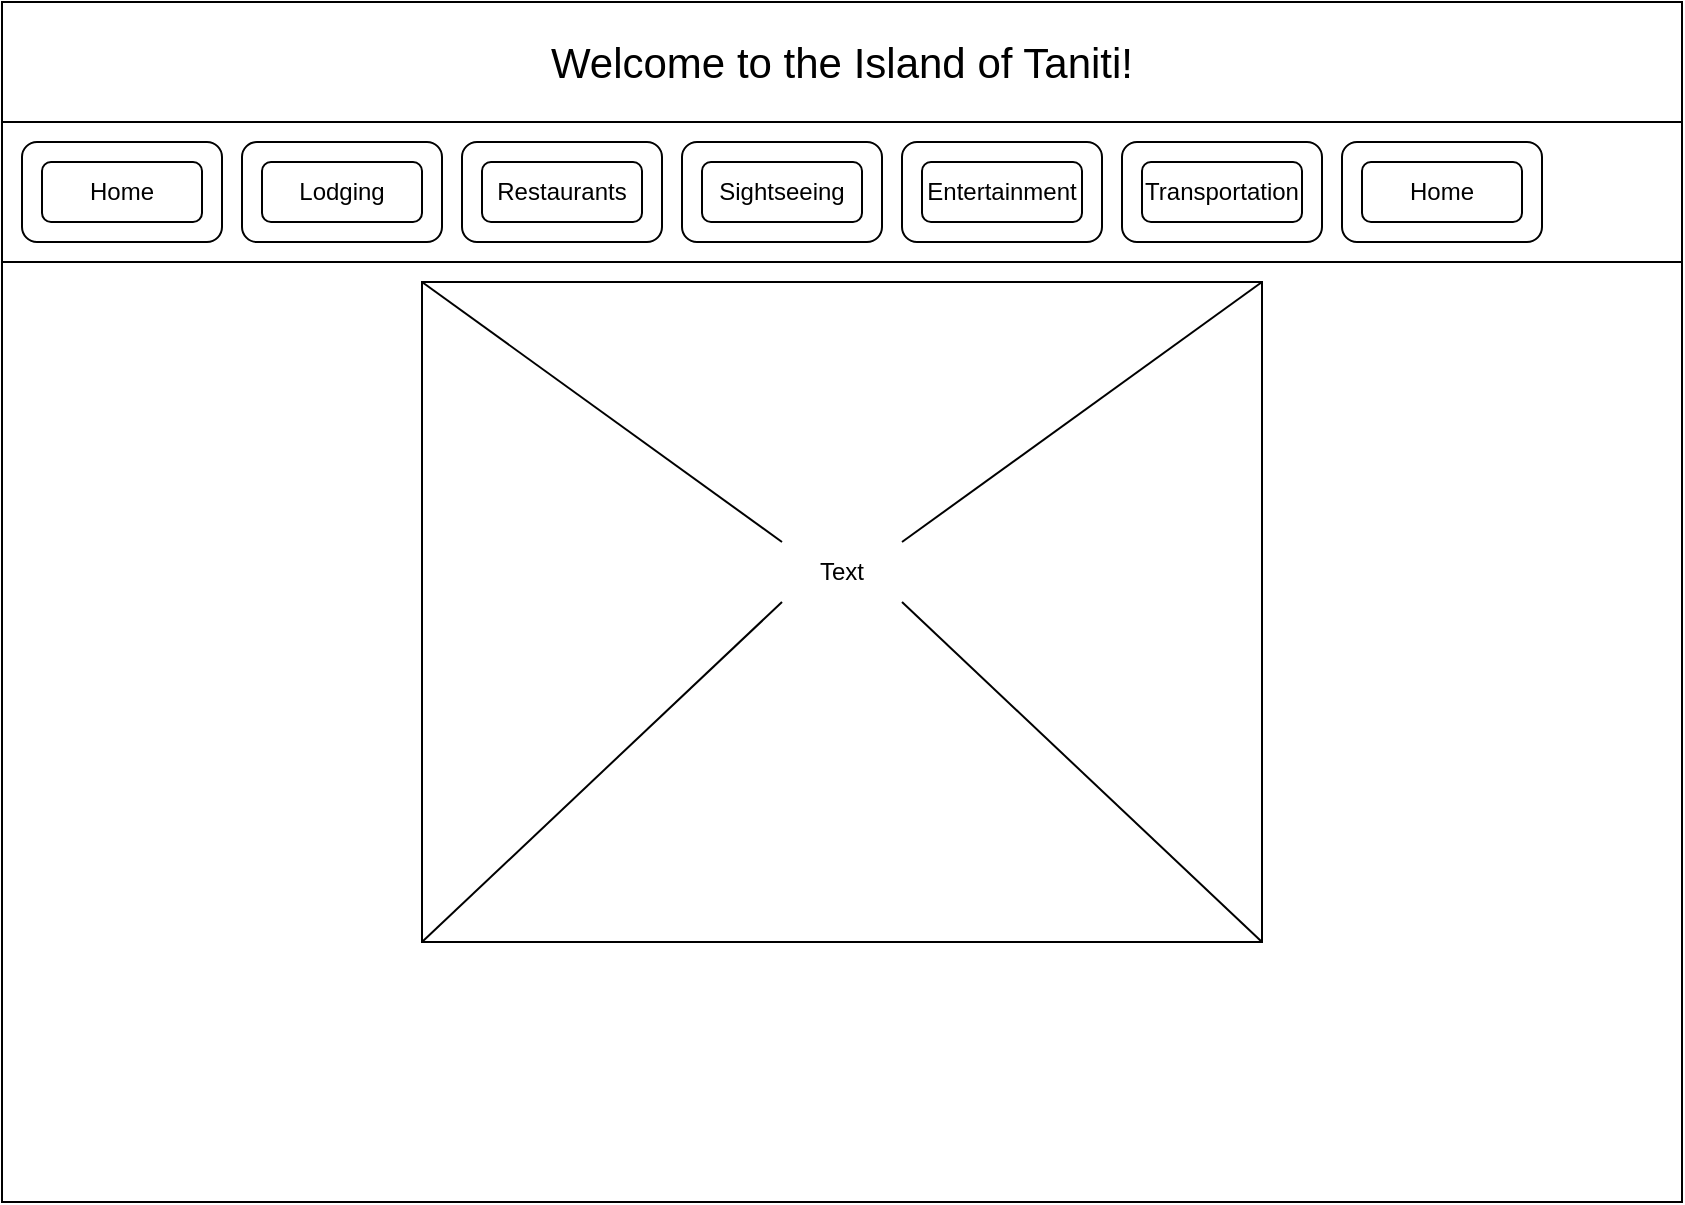 <mxfile version="24.0.1" type="github">
  <diagram name="Page-1" id="LD6ZF_pfvdNjXgWhtU-o">
    <mxGraphModel dx="1434" dy="782" grid="1" gridSize="10" guides="1" tooltips="1" connect="1" arrows="1" fold="1" page="1" pageScale="1" pageWidth="850" pageHeight="1100" math="0" shadow="0">
      <root>
        <mxCell id="0" />
        <mxCell id="1" parent="0" />
        <mxCell id="nk9R049O57t78JMHlpcZ-1" value="" style="rounded=0;whiteSpace=wrap;html=1;" vertex="1" parent="1">
          <mxGeometry y="40" width="840" height="600" as="geometry" />
        </mxCell>
        <mxCell id="nk9R049O57t78JMHlpcZ-2" value="&lt;font style=&quot;font-size: 21px;&quot;&gt;Welcome to the Island of Taniti!&lt;/font&gt;" style="rounded=0;whiteSpace=wrap;html=1;" vertex="1" parent="1">
          <mxGeometry y="40" width="840" height="60" as="geometry" />
        </mxCell>
        <mxCell id="nk9R049O57t78JMHlpcZ-3" value="" style="rounded=0;whiteSpace=wrap;html=1;" vertex="1" parent="1">
          <mxGeometry y="100" width="840" height="70" as="geometry" />
        </mxCell>
        <mxCell id="nk9R049O57t78JMHlpcZ-9" value="" style="group" vertex="1" connectable="0" parent="1">
          <mxGeometry x="10" y="110" width="100" height="50" as="geometry" />
        </mxCell>
        <mxCell id="nk9R049O57t78JMHlpcZ-8" value="" style="rounded=1;whiteSpace=wrap;html=1;" vertex="1" parent="nk9R049O57t78JMHlpcZ-9">
          <mxGeometry width="100" height="50" as="geometry" />
        </mxCell>
        <mxCell id="nk9R049O57t78JMHlpcZ-5" value="Home" style="rounded=1;whiteSpace=wrap;html=1;" vertex="1" parent="nk9R049O57t78JMHlpcZ-9">
          <mxGeometry x="10" y="10" width="80" height="30" as="geometry" />
        </mxCell>
        <mxCell id="nk9R049O57t78JMHlpcZ-10" value="" style="group" vertex="1" connectable="0" parent="1">
          <mxGeometry x="120" y="110" width="100" height="50" as="geometry" />
        </mxCell>
        <mxCell id="nk9R049O57t78JMHlpcZ-11" value="" style="rounded=1;whiteSpace=wrap;html=1;" vertex="1" parent="nk9R049O57t78JMHlpcZ-10">
          <mxGeometry width="100" height="50" as="geometry" />
        </mxCell>
        <mxCell id="nk9R049O57t78JMHlpcZ-12" value="Lodging" style="rounded=1;whiteSpace=wrap;html=1;" vertex="1" parent="nk9R049O57t78JMHlpcZ-10">
          <mxGeometry x="10" y="10" width="80" height="30" as="geometry" />
        </mxCell>
        <mxCell id="nk9R049O57t78JMHlpcZ-13" value="" style="group" vertex="1" connectable="0" parent="1">
          <mxGeometry x="230" y="110" width="100" height="50" as="geometry" />
        </mxCell>
        <mxCell id="nk9R049O57t78JMHlpcZ-14" value="" style="rounded=1;whiteSpace=wrap;html=1;" vertex="1" parent="nk9R049O57t78JMHlpcZ-13">
          <mxGeometry width="100" height="50" as="geometry" />
        </mxCell>
        <mxCell id="nk9R049O57t78JMHlpcZ-15" value="Restaurants" style="rounded=1;whiteSpace=wrap;html=1;" vertex="1" parent="nk9R049O57t78JMHlpcZ-13">
          <mxGeometry x="10" y="10" width="80" height="30" as="geometry" />
        </mxCell>
        <mxCell id="nk9R049O57t78JMHlpcZ-16" value="" style="group" vertex="1" connectable="0" parent="1">
          <mxGeometry x="340" y="110" width="100" height="50" as="geometry" />
        </mxCell>
        <mxCell id="nk9R049O57t78JMHlpcZ-17" value="" style="rounded=1;whiteSpace=wrap;html=1;" vertex="1" parent="nk9R049O57t78JMHlpcZ-16">
          <mxGeometry width="100" height="50" as="geometry" />
        </mxCell>
        <mxCell id="nk9R049O57t78JMHlpcZ-18" value="Sightseeing" style="rounded=1;whiteSpace=wrap;html=1;" vertex="1" parent="nk9R049O57t78JMHlpcZ-16">
          <mxGeometry x="10" y="10" width="80" height="30" as="geometry" />
        </mxCell>
        <mxCell id="nk9R049O57t78JMHlpcZ-19" value="" style="group" vertex="1" connectable="0" parent="1">
          <mxGeometry x="450" y="110" width="100" height="50" as="geometry" />
        </mxCell>
        <mxCell id="nk9R049O57t78JMHlpcZ-20" value="" style="rounded=1;whiteSpace=wrap;html=1;" vertex="1" parent="nk9R049O57t78JMHlpcZ-19">
          <mxGeometry width="100" height="50" as="geometry" />
        </mxCell>
        <mxCell id="nk9R049O57t78JMHlpcZ-21" value="Entertainment" style="rounded=1;whiteSpace=wrap;html=1;" vertex="1" parent="nk9R049O57t78JMHlpcZ-19">
          <mxGeometry x="10" y="10" width="80" height="30" as="geometry" />
        </mxCell>
        <mxCell id="nk9R049O57t78JMHlpcZ-22" value="" style="group" vertex="1" connectable="0" parent="1">
          <mxGeometry x="560" y="110" width="100" height="50" as="geometry" />
        </mxCell>
        <mxCell id="nk9R049O57t78JMHlpcZ-23" value="" style="rounded=1;whiteSpace=wrap;html=1;" vertex="1" parent="nk9R049O57t78JMHlpcZ-22">
          <mxGeometry width="100" height="50" as="geometry" />
        </mxCell>
        <mxCell id="nk9R049O57t78JMHlpcZ-24" value="Transportation" style="rounded=1;whiteSpace=wrap;html=1;" vertex="1" parent="nk9R049O57t78JMHlpcZ-22">
          <mxGeometry x="10" y="10" width="80" height="30" as="geometry" />
        </mxCell>
        <mxCell id="nk9R049O57t78JMHlpcZ-25" value="" style="group" vertex="1" connectable="0" parent="1">
          <mxGeometry x="670" y="110" width="100" height="50" as="geometry" />
        </mxCell>
        <mxCell id="nk9R049O57t78JMHlpcZ-26" value="" style="rounded=1;whiteSpace=wrap;html=1;" vertex="1" parent="nk9R049O57t78JMHlpcZ-25">
          <mxGeometry width="100" height="50" as="geometry" />
        </mxCell>
        <mxCell id="nk9R049O57t78JMHlpcZ-27" value="Home" style="rounded=1;whiteSpace=wrap;html=1;" vertex="1" parent="nk9R049O57t78JMHlpcZ-25">
          <mxGeometry x="10" y="10" width="80" height="30" as="geometry" />
        </mxCell>
        <mxCell id="nk9R049O57t78JMHlpcZ-28" value="" style="rounded=0;whiteSpace=wrap;html=1;" vertex="1" parent="1">
          <mxGeometry x="210" y="180" width="420" height="330" as="geometry" />
        </mxCell>
        <mxCell id="nk9R049O57t78JMHlpcZ-29" value="Text" style="text;html=1;align=center;verticalAlign=middle;whiteSpace=wrap;rounded=0;" vertex="1" parent="1">
          <mxGeometry x="390" y="310" width="60" height="30" as="geometry" />
        </mxCell>
        <mxCell id="nk9R049O57t78JMHlpcZ-30" value="" style="endArrow=none;html=1;rounded=0;exitX=0;exitY=0;exitDx=0;exitDy=0;entryX=0;entryY=0;entryDx=0;entryDy=0;" edge="1" parent="1" source="nk9R049O57t78JMHlpcZ-28" target="nk9R049O57t78JMHlpcZ-29">
          <mxGeometry width="50" height="50" relative="1" as="geometry">
            <mxPoint x="280" y="420" as="sourcePoint" />
            <mxPoint x="330" y="370" as="targetPoint" />
          </mxGeometry>
        </mxCell>
        <mxCell id="nk9R049O57t78JMHlpcZ-31" value="" style="endArrow=none;html=1;rounded=0;exitX=0;exitY=1;exitDx=0;exitDy=0;entryX=0;entryY=1;entryDx=0;entryDy=0;" edge="1" parent="1" source="nk9R049O57t78JMHlpcZ-28" target="nk9R049O57t78JMHlpcZ-29">
          <mxGeometry width="50" height="50" relative="1" as="geometry">
            <mxPoint x="350" y="430" as="sourcePoint" />
            <mxPoint x="400" y="380" as="targetPoint" />
          </mxGeometry>
        </mxCell>
        <mxCell id="nk9R049O57t78JMHlpcZ-32" value="" style="endArrow=none;html=1;rounded=0;exitX=1;exitY=0;exitDx=0;exitDy=0;entryX=1;entryY=0;entryDx=0;entryDy=0;" edge="1" parent="1" source="nk9R049O57t78JMHlpcZ-29" target="nk9R049O57t78JMHlpcZ-28">
          <mxGeometry width="50" height="50" relative="1" as="geometry">
            <mxPoint x="510" y="270" as="sourcePoint" />
            <mxPoint x="560" y="220" as="targetPoint" />
          </mxGeometry>
        </mxCell>
        <mxCell id="nk9R049O57t78JMHlpcZ-33" value="" style="endArrow=none;html=1;rounded=0;exitX=1;exitY=1;exitDx=0;exitDy=0;entryX=1;entryY=1;entryDx=0;entryDy=0;" edge="1" parent="1" source="nk9R049O57t78JMHlpcZ-29" target="nk9R049O57t78JMHlpcZ-28">
          <mxGeometry width="50" height="50" relative="1" as="geometry">
            <mxPoint x="540" y="440" as="sourcePoint" />
            <mxPoint x="590" y="390" as="targetPoint" />
          </mxGeometry>
        </mxCell>
      </root>
    </mxGraphModel>
  </diagram>
</mxfile>
